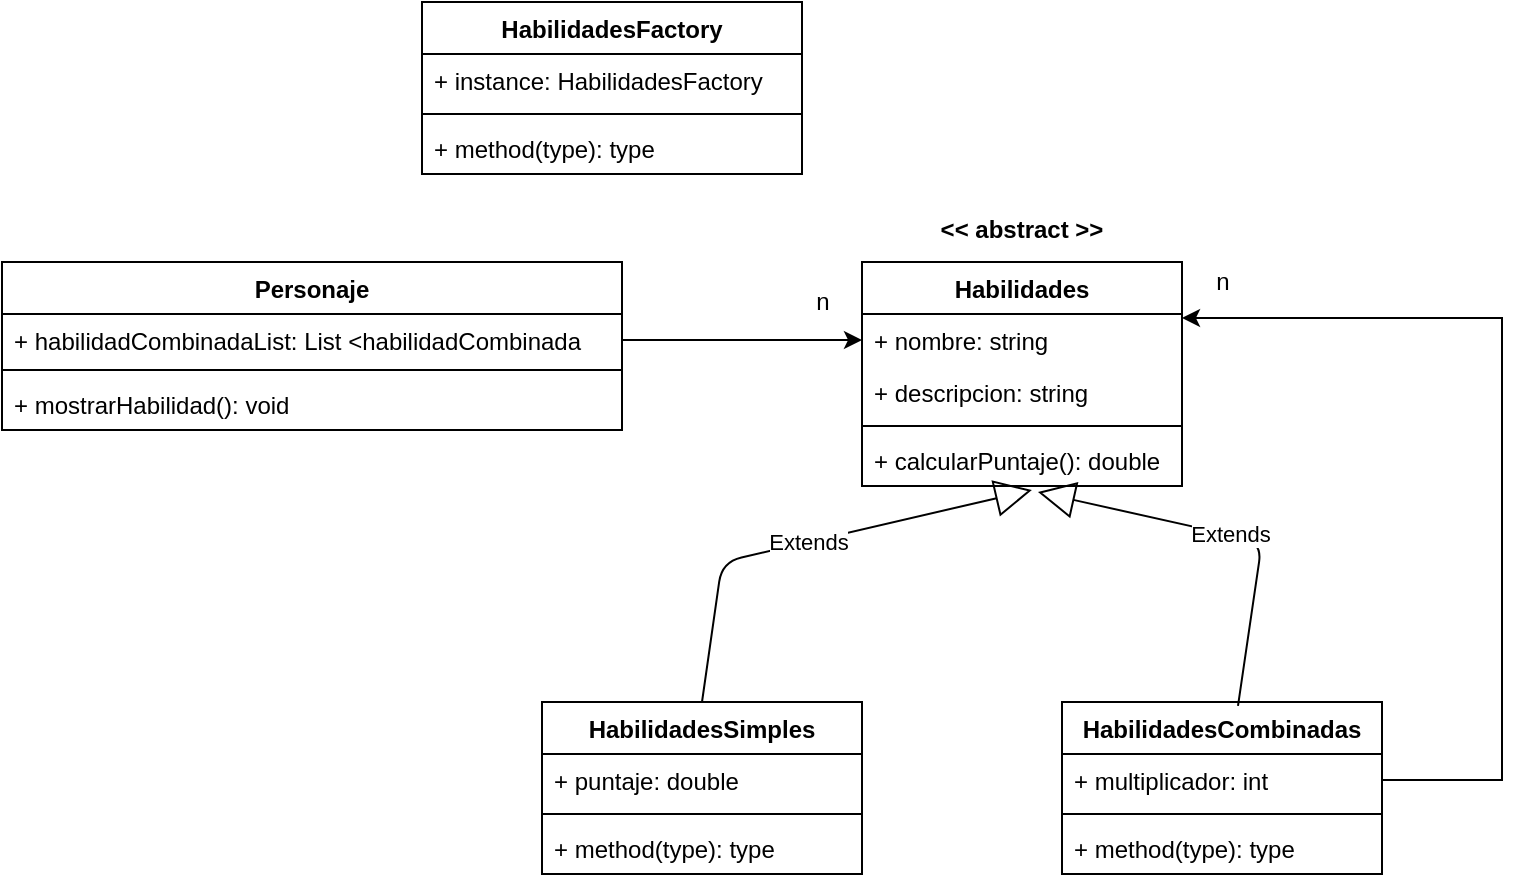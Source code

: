 <mxfile version="13.9.9" type="device"><diagram id="wqvfzjnbr271BJLh-LWu" name="Página-1"><mxGraphModel dx="1679" dy="494" grid="1" gridSize="10" guides="1" tooltips="1" connect="1" arrows="1" fold="1" page="1" pageScale="1" pageWidth="827" pageHeight="1169" math="0" shadow="0"><root><mxCell id="0"/><mxCell id="1" parent="0"/><mxCell id="CzNa7MS-7ACojAFm7G8E-5" value="Habilidades" style="swimlane;fontStyle=1;align=center;verticalAlign=top;childLayout=stackLayout;horizontal=1;startSize=26;horizontalStack=0;resizeParent=1;resizeParentMax=0;resizeLast=0;collapsible=1;marginBottom=0;" vertex="1" parent="1"><mxGeometry x="210" y="140" width="160" height="112" as="geometry"/></mxCell><mxCell id="CzNa7MS-7ACojAFm7G8E-6" value="+ nombre: string&#10;" style="text;strokeColor=none;fillColor=none;align=left;verticalAlign=top;spacingLeft=4;spacingRight=4;overflow=hidden;rotatable=0;points=[[0,0.5],[1,0.5]];portConstraint=eastwest;" vertex="1" parent="CzNa7MS-7ACojAFm7G8E-5"><mxGeometry y="26" width="160" height="26" as="geometry"/></mxCell><mxCell id="CzNa7MS-7ACojAFm7G8E-9" value="+ descripcion: string&#10;" style="text;strokeColor=none;fillColor=none;align=left;verticalAlign=top;spacingLeft=4;spacingRight=4;overflow=hidden;rotatable=0;points=[[0,0.5],[1,0.5]];portConstraint=eastwest;" vertex="1" parent="CzNa7MS-7ACojAFm7G8E-5"><mxGeometry y="52" width="160" height="26" as="geometry"/></mxCell><mxCell id="CzNa7MS-7ACojAFm7G8E-7" value="" style="line;strokeWidth=1;fillColor=none;align=left;verticalAlign=middle;spacingTop=-1;spacingLeft=3;spacingRight=3;rotatable=0;labelPosition=right;points=[];portConstraint=eastwest;" vertex="1" parent="CzNa7MS-7ACojAFm7G8E-5"><mxGeometry y="78" width="160" height="8" as="geometry"/></mxCell><mxCell id="CzNa7MS-7ACojAFm7G8E-8" value="+ calcularPuntaje(): double" style="text;strokeColor=none;fillColor=none;align=left;verticalAlign=top;spacingLeft=4;spacingRight=4;overflow=hidden;rotatable=0;points=[[0,0.5],[1,0.5]];portConstraint=eastwest;" vertex="1" parent="CzNa7MS-7ACojAFm7G8E-5"><mxGeometry y="86" width="160" height="26" as="geometry"/></mxCell><mxCell id="CzNa7MS-7ACojAFm7G8E-10" value="HabilidadesSimples" style="swimlane;fontStyle=1;align=center;verticalAlign=top;childLayout=stackLayout;horizontal=1;startSize=26;horizontalStack=0;resizeParent=1;resizeParentMax=0;resizeLast=0;collapsible=1;marginBottom=0;" vertex="1" parent="1"><mxGeometry x="50" y="360" width="160" height="86" as="geometry"/></mxCell><mxCell id="CzNa7MS-7ACojAFm7G8E-11" value="+ puntaje: double" style="text;strokeColor=none;fillColor=none;align=left;verticalAlign=top;spacingLeft=4;spacingRight=4;overflow=hidden;rotatable=0;points=[[0,0.5],[1,0.5]];portConstraint=eastwest;" vertex="1" parent="CzNa7MS-7ACojAFm7G8E-10"><mxGeometry y="26" width="160" height="26" as="geometry"/></mxCell><mxCell id="CzNa7MS-7ACojAFm7G8E-12" value="" style="line;strokeWidth=1;fillColor=none;align=left;verticalAlign=middle;spacingTop=-1;spacingLeft=3;spacingRight=3;rotatable=0;labelPosition=right;points=[];portConstraint=eastwest;" vertex="1" parent="CzNa7MS-7ACojAFm7G8E-10"><mxGeometry y="52" width="160" height="8" as="geometry"/></mxCell><mxCell id="CzNa7MS-7ACojAFm7G8E-13" value="+ method(type): type" style="text;strokeColor=none;fillColor=none;align=left;verticalAlign=top;spacingLeft=4;spacingRight=4;overflow=hidden;rotatable=0;points=[[0,0.5],[1,0.5]];portConstraint=eastwest;" vertex="1" parent="CzNa7MS-7ACojAFm7G8E-10"><mxGeometry y="60" width="160" height="26" as="geometry"/></mxCell><mxCell id="CzNa7MS-7ACojAFm7G8E-15" value="&lt;&lt; abstract &gt;&gt;" style="text;align=center;fontStyle=1;verticalAlign=middle;spacingLeft=3;spacingRight=3;strokeColor=none;rotatable=0;points=[[0,0.5],[1,0.5]];portConstraint=eastwest;" vertex="1" parent="1"><mxGeometry x="250" y="110" width="80" height="26" as="geometry"/></mxCell><mxCell id="CzNa7MS-7ACojAFm7G8E-17" value="HabilidadesCombinadas" style="swimlane;fontStyle=1;align=center;verticalAlign=top;childLayout=stackLayout;horizontal=1;startSize=26;horizontalStack=0;resizeParent=1;resizeParentMax=0;resizeLast=0;collapsible=1;marginBottom=0;" vertex="1" parent="1"><mxGeometry x="310" y="360" width="160" height="86" as="geometry"/></mxCell><mxCell id="CzNa7MS-7ACojAFm7G8E-18" value="+ multiplicador: int" style="text;strokeColor=none;fillColor=none;align=left;verticalAlign=top;spacingLeft=4;spacingRight=4;overflow=hidden;rotatable=0;points=[[0,0.5],[1,0.5]];portConstraint=eastwest;" vertex="1" parent="CzNa7MS-7ACojAFm7G8E-17"><mxGeometry y="26" width="160" height="26" as="geometry"/></mxCell><mxCell id="CzNa7MS-7ACojAFm7G8E-19" value="" style="line;strokeWidth=1;fillColor=none;align=left;verticalAlign=middle;spacingTop=-1;spacingLeft=3;spacingRight=3;rotatable=0;labelPosition=right;points=[];portConstraint=eastwest;" vertex="1" parent="CzNa7MS-7ACojAFm7G8E-17"><mxGeometry y="52" width="160" height="8" as="geometry"/></mxCell><mxCell id="CzNa7MS-7ACojAFm7G8E-20" value="+ method(type): type" style="text;strokeColor=none;fillColor=none;align=left;verticalAlign=top;spacingLeft=4;spacingRight=4;overflow=hidden;rotatable=0;points=[[0,0.5],[1,0.5]];portConstraint=eastwest;" vertex="1" parent="CzNa7MS-7ACojAFm7G8E-17"><mxGeometry y="60" width="160" height="26" as="geometry"/></mxCell><mxCell id="CzNa7MS-7ACojAFm7G8E-21" value="Personaje" style="swimlane;fontStyle=1;align=center;verticalAlign=top;childLayout=stackLayout;horizontal=1;startSize=26;horizontalStack=0;resizeParent=1;resizeParentMax=0;resizeLast=0;collapsible=1;marginBottom=0;" vertex="1" parent="1"><mxGeometry x="-220" y="140" width="310" height="84" as="geometry"/></mxCell><mxCell id="CzNa7MS-7ACojAFm7G8E-22" value="+ habilidadCombinadaList: List &lt;habilidadCombinada" style="text;strokeColor=none;fillColor=none;align=left;verticalAlign=top;spacingLeft=4;spacingRight=4;overflow=hidden;rotatable=0;points=[[0,0.5],[1,0.5]];portConstraint=eastwest;" vertex="1" parent="CzNa7MS-7ACojAFm7G8E-21"><mxGeometry y="26" width="310" height="24" as="geometry"/></mxCell><mxCell id="CzNa7MS-7ACojAFm7G8E-23" value="" style="line;strokeWidth=1;fillColor=none;align=left;verticalAlign=middle;spacingTop=-1;spacingLeft=3;spacingRight=3;rotatable=0;labelPosition=right;points=[];portConstraint=eastwest;" vertex="1" parent="CzNa7MS-7ACojAFm7G8E-21"><mxGeometry y="50" width="310" height="8" as="geometry"/></mxCell><mxCell id="CzNa7MS-7ACojAFm7G8E-24" value="+ mostrarHabilidad(): void" style="text;strokeColor=none;fillColor=none;align=left;verticalAlign=top;spacingLeft=4;spacingRight=4;overflow=hidden;rotatable=0;points=[[0,0.5],[1,0.5]];portConstraint=eastwest;" vertex="1" parent="CzNa7MS-7ACojAFm7G8E-21"><mxGeometry y="58" width="310" height="26" as="geometry"/></mxCell><mxCell id="CzNa7MS-7ACojAFm7G8E-27" value="Extends" style="endArrow=block;endSize=16;endFill=0;html=1;exitX=0.5;exitY=0;exitDx=0;exitDy=0;entryX=0.531;entryY=1.077;entryDx=0;entryDy=0;entryPerimeter=0;" edge="1" parent="1" source="CzNa7MS-7ACojAFm7G8E-10" target="CzNa7MS-7ACojAFm7G8E-8"><mxGeometry width="160" relative="1" as="geometry"><mxPoint x="40" y="240" as="sourcePoint"/><mxPoint x="200" y="240" as="targetPoint"/><Array as="points"><mxPoint x="140" y="290"/></Array></mxGeometry></mxCell><mxCell id="CzNa7MS-7ACojAFm7G8E-28" value="Extends" style="endArrow=block;endSize=16;endFill=0;html=1;exitX=0.55;exitY=0.023;exitDx=0;exitDy=0;exitPerimeter=0;entryX=0.55;entryY=1.115;entryDx=0;entryDy=0;entryPerimeter=0;" edge="1" parent="1" source="CzNa7MS-7ACojAFm7G8E-17" target="CzNa7MS-7ACojAFm7G8E-8"><mxGeometry width="160" relative="1" as="geometry"><mxPoint x="40" y="240" as="sourcePoint"/><mxPoint x="290" y="260" as="targetPoint"/><Array as="points"><mxPoint x="410" y="280"/></Array></mxGeometry></mxCell><mxCell id="CzNa7MS-7ACojAFm7G8E-30" style="edgeStyle=orthogonalEdgeStyle;rounded=0;orthogonalLoop=1;jettySize=auto;html=1;exitX=1;exitY=0.5;exitDx=0;exitDy=0;" edge="1" parent="1" source="CzNa7MS-7ACojAFm7G8E-18"><mxGeometry relative="1" as="geometry"><mxPoint x="370" y="168" as="targetPoint"/><Array as="points"><mxPoint x="530" y="399"/><mxPoint x="530" y="168"/></Array></mxGeometry></mxCell><mxCell id="CzNa7MS-7ACojAFm7G8E-31" style="edgeStyle=orthogonalEdgeStyle;rounded=0;orthogonalLoop=1;jettySize=auto;html=1;entryX=0;entryY=0.5;entryDx=0;entryDy=0;" edge="1" parent="1" source="CzNa7MS-7ACojAFm7G8E-22" target="CzNa7MS-7ACojAFm7G8E-6"><mxGeometry relative="1" as="geometry"><Array as="points"><mxPoint x="130" y="179"/><mxPoint x="130" y="179"/></Array></mxGeometry></mxCell><mxCell id="CzNa7MS-7ACojAFm7G8E-32" value="HabilidadesFactory" style="swimlane;fontStyle=1;align=center;verticalAlign=top;childLayout=stackLayout;horizontal=1;startSize=26;horizontalStack=0;resizeParent=1;resizeParentMax=0;resizeLast=0;collapsible=1;marginBottom=0;" vertex="1" parent="1"><mxGeometry x="-10" y="10" width="190" height="86" as="geometry"/></mxCell><mxCell id="CzNa7MS-7ACojAFm7G8E-33" value="+ instance: HabilidadesFactory" style="text;strokeColor=none;fillColor=none;align=left;verticalAlign=top;spacingLeft=4;spacingRight=4;overflow=hidden;rotatable=0;points=[[0,0.5],[1,0.5]];portConstraint=eastwest;" vertex="1" parent="CzNa7MS-7ACojAFm7G8E-32"><mxGeometry y="26" width="190" height="26" as="geometry"/></mxCell><mxCell id="CzNa7MS-7ACojAFm7G8E-34" value="" style="line;strokeWidth=1;fillColor=none;align=left;verticalAlign=middle;spacingTop=-1;spacingLeft=3;spacingRight=3;rotatable=0;labelPosition=right;points=[];portConstraint=eastwest;" vertex="1" parent="CzNa7MS-7ACojAFm7G8E-32"><mxGeometry y="52" width="190" height="8" as="geometry"/></mxCell><mxCell id="CzNa7MS-7ACojAFm7G8E-35" value="+ method(type): type" style="text;strokeColor=none;fillColor=none;align=left;verticalAlign=top;spacingLeft=4;spacingRight=4;overflow=hidden;rotatable=0;points=[[0,0.5],[1,0.5]];portConstraint=eastwest;" vertex="1" parent="CzNa7MS-7ACojAFm7G8E-32"><mxGeometry y="60" width="190" height="26" as="geometry"/></mxCell><mxCell id="CzNa7MS-7ACojAFm7G8E-36" value="n" style="text;html=1;align=center;verticalAlign=middle;resizable=0;points=[];autosize=1;" vertex="1" parent="1"><mxGeometry x="180" y="150" width="20" height="20" as="geometry"/></mxCell><mxCell id="CzNa7MS-7ACojAFm7G8E-37" value="n" style="text;html=1;align=center;verticalAlign=middle;resizable=0;points=[];autosize=1;" vertex="1" parent="1"><mxGeometry x="380" y="140" width="20" height="20" as="geometry"/></mxCell></root></mxGraphModel></diagram></mxfile>